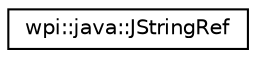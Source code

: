 digraph "Graphical Class Hierarchy"
{
  edge [fontname="Helvetica",fontsize="10",labelfontname="Helvetica",labelfontsize="10"];
  node [fontname="Helvetica",fontsize="10",shape=record];
  rankdir="LR";
  Node1 [label="wpi::java::JStringRef",height=0.2,width=0.4,color="black", fillcolor="white", style="filled",URL="$classwpi_1_1java_1_1JStringRef.html"];
}
